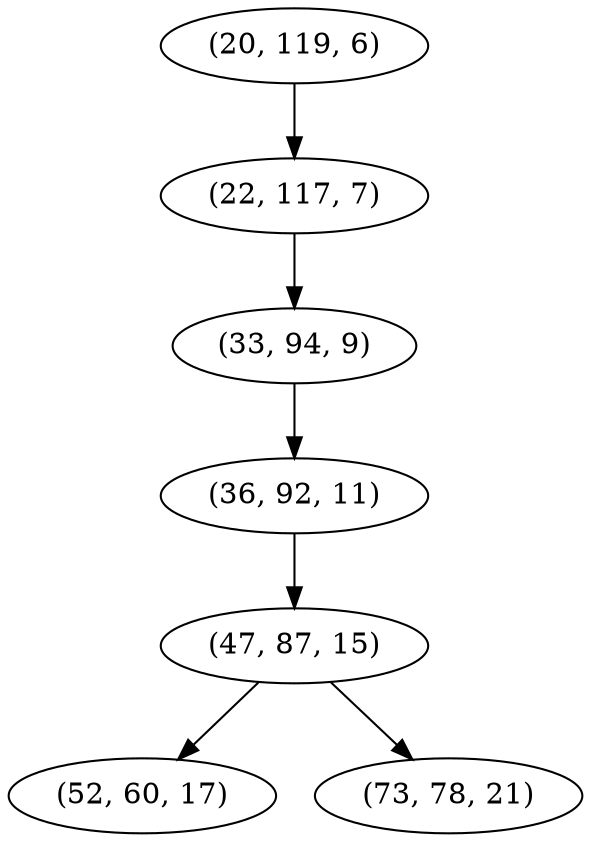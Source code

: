 digraph tree {
    "(20, 119, 6)";
    "(22, 117, 7)";
    "(33, 94, 9)";
    "(36, 92, 11)";
    "(47, 87, 15)";
    "(52, 60, 17)";
    "(73, 78, 21)";
    "(20, 119, 6)" -> "(22, 117, 7)";
    "(22, 117, 7)" -> "(33, 94, 9)";
    "(33, 94, 9)" -> "(36, 92, 11)";
    "(36, 92, 11)" -> "(47, 87, 15)";
    "(47, 87, 15)" -> "(52, 60, 17)";
    "(47, 87, 15)" -> "(73, 78, 21)";
}
